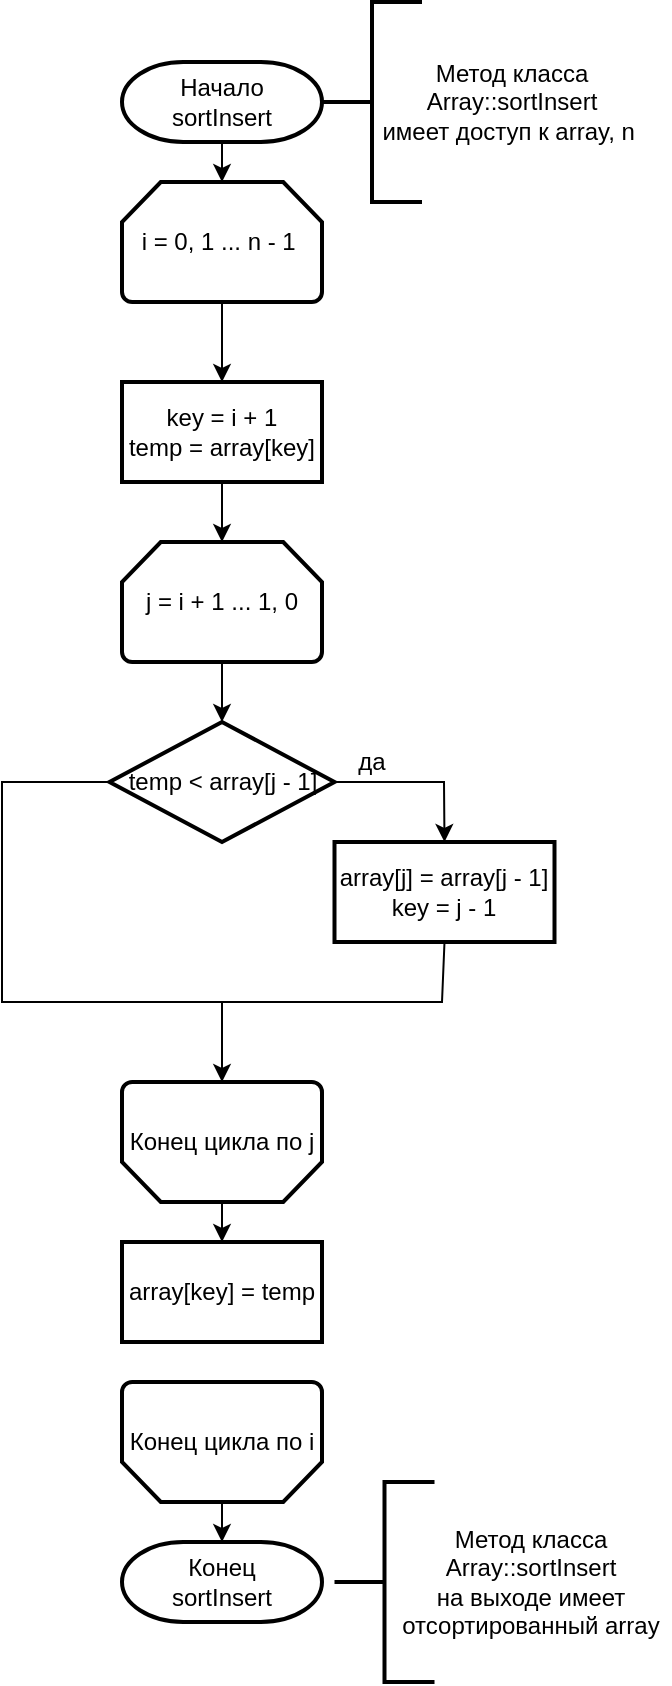 <mxfile>
    <diagram id="x7wewkCc-CF70JWK3KqZ" name="Страница 1">
        <mxGraphModel dx="564" dy="615" grid="1" gridSize="10" guides="1" tooltips="1" connect="1" arrows="1" fold="1" page="1" pageScale="1" pageWidth="827" pageHeight="1169" math="0" shadow="0">
            <root>
                <mxCell id="0"/>
                <mxCell id="1" parent="0"/>
                <mxCell id="2" value="Начало &lt;br&gt;sortInsert" style="strokeWidth=2;html=1;shape=mxgraph.flowchart.terminator;whiteSpace=wrap;" vertex="1" parent="1">
                    <mxGeometry x="140" y="50" width="100" height="40" as="geometry"/>
                </mxCell>
                <mxCell id="3" value="Конец &lt;br&gt;sortInsert" style="strokeWidth=2;html=1;shape=mxgraph.flowchart.terminator;whiteSpace=wrap;" vertex="1" parent="1">
                    <mxGeometry x="140" y="790" width="100" height="40" as="geometry"/>
                </mxCell>
                <mxCell id="4" value="i = 0, 1 ... n - 1&amp;nbsp;" style="strokeWidth=2;html=1;shape=mxgraph.flowchart.loop_limit;whiteSpace=wrap;" vertex="1" parent="1">
                    <mxGeometry x="140" y="110" width="100" height="60" as="geometry"/>
                </mxCell>
                <mxCell id="5" value="j = i + 1 ... 1, 0" style="strokeWidth=2;html=1;shape=mxgraph.flowchart.loop_limit;whiteSpace=wrap;" vertex="1" parent="1">
                    <mxGeometry x="140" y="290" width="100" height="60" as="geometry"/>
                </mxCell>
                <mxCell id="6" value="Конец цикла по j" style="strokeWidth=2;html=1;shape=mxgraph.flowchart.loop_limit;whiteSpace=wrap;direction=west;" vertex="1" parent="1">
                    <mxGeometry x="140" y="560" width="100" height="60" as="geometry"/>
                </mxCell>
                <mxCell id="7" value="Конец цикла по i" style="strokeWidth=2;html=1;shape=mxgraph.flowchart.loop_limit;whiteSpace=wrap;direction=west;fillColor=none;" vertex="1" parent="1">
                    <mxGeometry x="140" y="710" width="100" height="60" as="geometry"/>
                </mxCell>
                <mxCell id="8" value="temp &amp;lt; array[j - 1]" style="strokeWidth=2;html=1;shape=mxgraph.flowchart.decision;whiteSpace=wrap;fillColor=none;" vertex="1" parent="1">
                    <mxGeometry x="133.75" y="380" width="112.5" height="60" as="geometry"/>
                </mxCell>
                <mxCell id="9" value="array[j] = array[j - 1]&lt;br&gt;key = j - 1" style="rounded=0;whiteSpace=wrap;html=1;absoluteArcSize=1;arcSize=14;strokeWidth=2;fillColor=none;" vertex="1" parent="1">
                    <mxGeometry x="246.25" y="440" width="110" height="50" as="geometry"/>
                </mxCell>
                <mxCell id="10" value="" style="endArrow=classic;html=1;exitX=0.5;exitY=1;exitDx=0;exitDy=0;exitPerimeter=0;entryX=0.5;entryY=0;entryDx=0;entryDy=0;entryPerimeter=0;" edge="1" parent="1" source="2" target="4">
                    <mxGeometry width="50" height="50" relative="1" as="geometry">
                        <mxPoint x="220" y="410" as="sourcePoint"/>
                        <mxPoint x="270" y="360" as="targetPoint"/>
                    </mxGeometry>
                </mxCell>
                <mxCell id="11" value="" style="endArrow=classic;html=1;exitX=0.5;exitY=1;exitDx=0;exitDy=0;exitPerimeter=0;entryX=0.5;entryY=0;entryDx=0;entryDy=0;" edge="1" parent="1" source="4" target="26">
                    <mxGeometry width="50" height="50" relative="1" as="geometry">
                        <mxPoint x="220" y="310" as="sourcePoint"/>
                        <mxPoint x="270" y="260" as="targetPoint"/>
                    </mxGeometry>
                </mxCell>
                <mxCell id="12" value="" style="endArrow=classic;html=1;exitX=0.5;exitY=1;exitDx=0;exitDy=0;exitPerimeter=0;entryX=0.5;entryY=0;entryDx=0;entryDy=0;entryPerimeter=0;" edge="1" parent="1" source="5" target="8">
                    <mxGeometry width="50" height="50" relative="1" as="geometry">
                        <mxPoint x="220" y="310" as="sourcePoint"/>
                        <mxPoint x="270" y="260" as="targetPoint"/>
                    </mxGeometry>
                </mxCell>
                <mxCell id="13" value="" style="endArrow=classic;html=1;exitX=1;exitY=0.5;exitDx=0;exitDy=0;exitPerimeter=0;entryX=0.5;entryY=0;entryDx=0;entryDy=0;rounded=0;" edge="1" parent="1" source="8" target="9">
                    <mxGeometry width="50" height="50" relative="1" as="geometry">
                        <mxPoint x="220" y="410" as="sourcePoint"/>
                        <mxPoint x="270" y="360" as="targetPoint"/>
                        <Array as="points">
                            <mxPoint x="301" y="410"/>
                        </Array>
                    </mxGeometry>
                </mxCell>
                <mxCell id="14" value="" style="endArrow=none;html=1;exitX=0.5;exitY=1;exitDx=0;exitDy=0;rounded=0;endFill=0;" edge="1" parent="1" source="9">
                    <mxGeometry width="50" height="50" relative="1" as="geometry">
                        <mxPoint x="220" y="510" as="sourcePoint"/>
                        <mxPoint x="190" y="520" as="targetPoint"/>
                        <Array as="points">
                            <mxPoint x="300" y="520"/>
                        </Array>
                    </mxGeometry>
                </mxCell>
                <mxCell id="15" value="" style="endArrow=none;html=1;exitX=0;exitY=0.5;exitDx=0;exitDy=0;exitPerimeter=0;rounded=0;endFill=0;" edge="1" parent="1" source="8">
                    <mxGeometry width="50" height="50" relative="1" as="geometry">
                        <mxPoint x="220" y="510" as="sourcePoint"/>
                        <mxPoint x="190" y="520" as="targetPoint"/>
                        <Array as="points">
                            <mxPoint x="80" y="410"/>
                            <mxPoint x="80" y="520"/>
                        </Array>
                    </mxGeometry>
                </mxCell>
                <mxCell id="16" value="" style="endArrow=classic;html=1;entryX=0.5;entryY=1;entryDx=0;entryDy=0;entryPerimeter=0;" edge="1" parent="1" target="6">
                    <mxGeometry width="50" height="50" relative="1" as="geometry">
                        <mxPoint x="190" y="520" as="sourcePoint"/>
                        <mxPoint x="270" y="460" as="targetPoint"/>
                    </mxGeometry>
                </mxCell>
                <mxCell id="17" value="" style="endArrow=classic;html=1;exitX=0.5;exitY=0;exitDx=0;exitDy=0;exitPerimeter=0;entryX=0.5;entryY=0;entryDx=0;entryDy=0;" edge="1" parent="1" source="6" target="25">
                    <mxGeometry width="50" height="50" relative="1" as="geometry">
                        <mxPoint x="220" y="710" as="sourcePoint"/>
                        <mxPoint x="270" y="660" as="targetPoint"/>
                    </mxGeometry>
                </mxCell>
                <mxCell id="18" value="" style="endArrow=classic;html=1;exitX=0.5;exitY=0;exitDx=0;exitDy=0;exitPerimeter=0;entryX=0.5;entryY=0;entryDx=0;entryDy=0;entryPerimeter=0;" edge="1" parent="1" source="7" target="3">
                    <mxGeometry width="50" height="50" relative="1" as="geometry">
                        <mxPoint x="220" y="710" as="sourcePoint"/>
                        <mxPoint x="190" y="690" as="targetPoint"/>
                    </mxGeometry>
                </mxCell>
                <mxCell id="19" value="" style="strokeWidth=2;html=1;shape=mxgraph.flowchart.annotation_2;align=left;labelPosition=right;pointerEvents=1;rounded=0;fillColor=none;" vertex="1" parent="1">
                    <mxGeometry x="246.25" y="760" width="50" height="100" as="geometry"/>
                </mxCell>
                <mxCell id="20" value="" style="strokeWidth=2;html=1;shape=mxgraph.flowchart.annotation_2;align=left;labelPosition=right;pointerEvents=1;rounded=0;fillColor=none;" vertex="1" parent="1">
                    <mxGeometry x="240" y="20" width="50" height="100" as="geometry"/>
                </mxCell>
                <mxCell id="21" value="да&lt;br&gt;" style="text;html=1;strokeColor=none;fillColor=none;align=center;verticalAlign=middle;whiteSpace=wrap;rounded=0;" vertex="1" parent="1">
                    <mxGeometry x="245" y="390" width="40" height="20" as="geometry"/>
                </mxCell>
                <mxCell id="22" value="Метод класса Array::sortInsert&lt;br&gt;имеет доступ к array, n&amp;nbsp;" style="text;html=1;strokeColor=none;fillColor=none;align=center;verticalAlign=middle;whiteSpace=wrap;rounded=0;" vertex="1" parent="1">
                    <mxGeometry x="265" y="40" width="140" height="60" as="geometry"/>
                </mxCell>
                <mxCell id="23" value="&lt;span&gt;Метод класса &lt;br&gt;Array::sortInsert&lt;br&gt;на выходе имеет &lt;br&gt;отсортированный array&lt;br&gt;&lt;/span&gt;" style="text;html=1;align=center;verticalAlign=middle;resizable=0;points=[];autosize=1;strokeColor=none;" vertex="1" parent="1">
                    <mxGeometry x="274" y="780" width="140" height="60" as="geometry"/>
                </mxCell>
                <mxCell id="25" value="array[key] = temp" style="rounded=0;whiteSpace=wrap;html=1;absoluteArcSize=1;arcSize=14;strokeWidth=2;fillColor=none;" vertex="1" parent="1">
                    <mxGeometry x="140" y="640" width="100" height="50" as="geometry"/>
                </mxCell>
                <mxCell id="26" value="key = i + 1&lt;br&gt;temp = array[key]" style="rounded=0;whiteSpace=wrap;html=1;absoluteArcSize=1;arcSize=14;strokeWidth=2;fillColor=none;" vertex="1" parent="1">
                    <mxGeometry x="140" y="210" width="100" height="50" as="geometry"/>
                </mxCell>
                <mxCell id="27" value="" style="endArrow=classic;html=1;exitX=0.5;exitY=1;exitDx=0;exitDy=0;entryX=0.5;entryY=0;entryDx=0;entryDy=0;entryPerimeter=0;" edge="1" parent="1" source="26" target="5">
                    <mxGeometry width="50" height="50" relative="1" as="geometry">
                        <mxPoint x="200" y="360" as="sourcePoint"/>
                        <mxPoint x="200" y="390" as="targetPoint"/>
                        <Array as="points"/>
                    </mxGeometry>
                </mxCell>
            </root>
        </mxGraphModel>
    </diagram>
</mxfile>